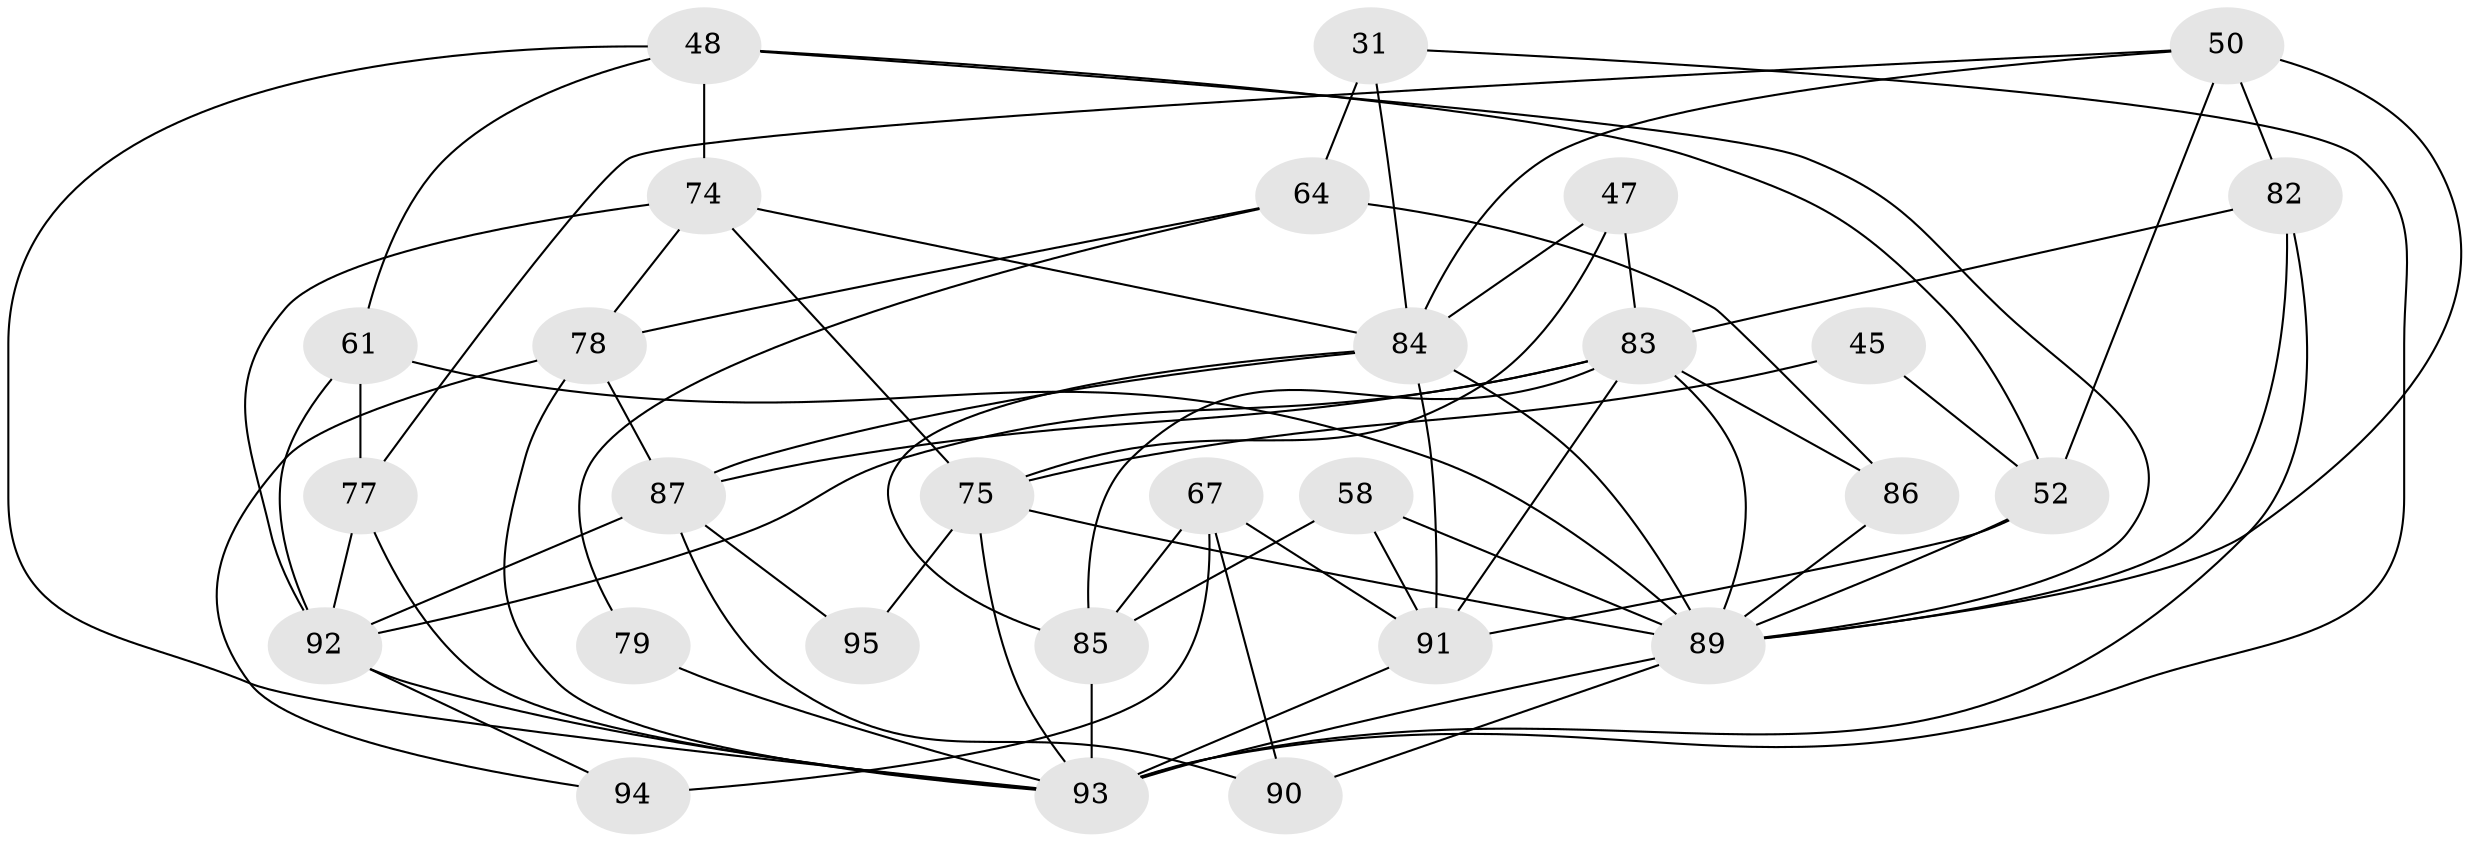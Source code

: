// original degree distribution, {3: 0.3157894736842105, 4: 0.2631578947368421, 5: 0.2, 7: 0.05263157894736842, 2: 0.09473684210526316, 6: 0.07368421052631578}
// Generated by graph-tools (version 1.1) at 2025/52/03/04/25 21:52:49]
// undirected, 28 vertices, 69 edges
graph export_dot {
graph [start="1"]
  node [color=gray90,style=filled];
  31 [super="+30"];
  45;
  47;
  48 [super="+25"];
  50 [super="+34+8"];
  52 [super="+49+4"];
  58;
  61 [super="+38"];
  64 [super="+32"];
  67 [super="+13"];
  74 [super="+51"];
  75 [super="+56+68+36"];
  77;
  78 [super="+17"];
  79;
  82 [super="+81"];
  83 [super="+63+62"];
  84 [super="+55+66"];
  85 [super="+28+73+69"];
  86 [super="+72+65"];
  87 [super="+5+24"];
  89 [super="+19+76+53+70"];
  90 [super="+9"];
  91 [super="+11+35+44"];
  92 [super="+71"];
  93 [super="+57+88+80"];
  94;
  95;
  31 -- 84;
  31 -- 64 [weight=2];
  31 -- 93;
  45 -- 52;
  45 -- 75 [weight=4];
  47 -- 84;
  47 -- 83;
  47 -- 75;
  48 -- 74;
  48 -- 93 [weight=2];
  48 -- 61;
  48 -- 52 [weight=2];
  48 -- 89;
  50 -- 77;
  50 -- 84;
  50 -- 52;
  50 -- 82 [weight=2];
  50 -- 89;
  52 -- 89 [weight=3];
  52 -- 91;
  58 -- 91;
  58 -- 89;
  58 -- 85 [weight=2];
  61 -- 77 [weight=2];
  61 -- 92;
  61 -- 89 [weight=2];
  64 -- 86 [weight=3];
  64 -- 79;
  64 -- 78;
  67 -- 94 [weight=2];
  67 -- 90;
  67 -- 85;
  67 -- 91;
  74 -- 78;
  74 -- 84;
  74 -- 75 [weight=2];
  74 -- 92;
  75 -- 93 [weight=4];
  75 -- 89 [weight=3];
  75 -- 95;
  77 -- 92;
  77 -- 93 [weight=3];
  78 -- 94;
  78 -- 87;
  78 -- 93;
  79 -- 93;
  82 -- 83;
  82 -- 89;
  82 -- 93 [weight=4];
  83 -- 85;
  83 -- 87 [weight=2];
  83 -- 91;
  83 -- 92;
  83 -- 86 [weight=2];
  83 -- 89 [weight=3];
  84 -- 87 [weight=3];
  84 -- 91 [weight=2];
  84 -- 89 [weight=4];
  84 -- 85 [weight=2];
  85 -- 93 [weight=4];
  86 -- 89 [weight=3];
  87 -- 92 [weight=2];
  87 -- 90;
  87 -- 95;
  89 -- 90;
  89 -- 93 [weight=6];
  91 -- 93 [weight=2];
  92 -- 94;
  92 -- 93 [weight=5];
}
